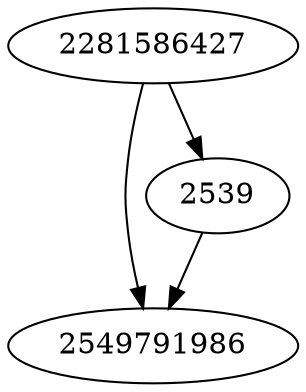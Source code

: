 strict digraph  {
2549791986;
2281586427;
2539;
2281586427 -> 2539;
2281586427 -> 2549791986;
2539 -> 2549791986;
}
